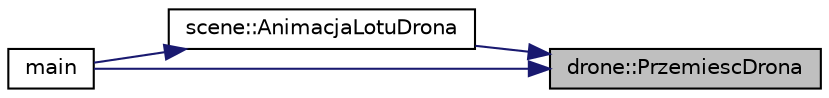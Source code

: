 digraph "drone::PrzemiescDrona"
{
 // LATEX_PDF_SIZE
  edge [fontname="Helvetica",fontsize="10",labelfontname="Helvetica",labelfontsize="10"];
  node [fontname="Helvetica",fontsize="10",shape=record];
  rankdir="RL";
  Node1 [label="drone::PrzemiescDrona",height=0.2,width=0.4,color="black", fillcolor="grey75", style="filled", fontcolor="black",tooltip="Function responsible for drone's movement."];
  Node1 -> Node2 [dir="back",color="midnightblue",fontsize="10",style="solid",fontname="Helvetica"];
  Node2 [label="scene::AnimacjaLotuDrona",height=0.2,width=0.4,color="black", fillcolor="white", style="filled",URL="$classscene.html#aa8824875144d8d512437f83f1233be0a",tooltip="Function responsible for drone's flight animation."];
  Node2 -> Node3 [dir="back",color="midnightblue",fontsize="10",style="solid",fontname="Helvetica"];
  Node3 [label="main",height=0.2,width=0.4,color="black", fillcolor="white", style="filled",URL="$main_8cpp.html#ae66f6b31b5ad750f1fe042a706a4e3d4",tooltip="Main function where all the magic happens :))"];
  Node1 -> Node3 [dir="back",color="midnightblue",fontsize="10",style="solid",fontname="Helvetica"];
}
